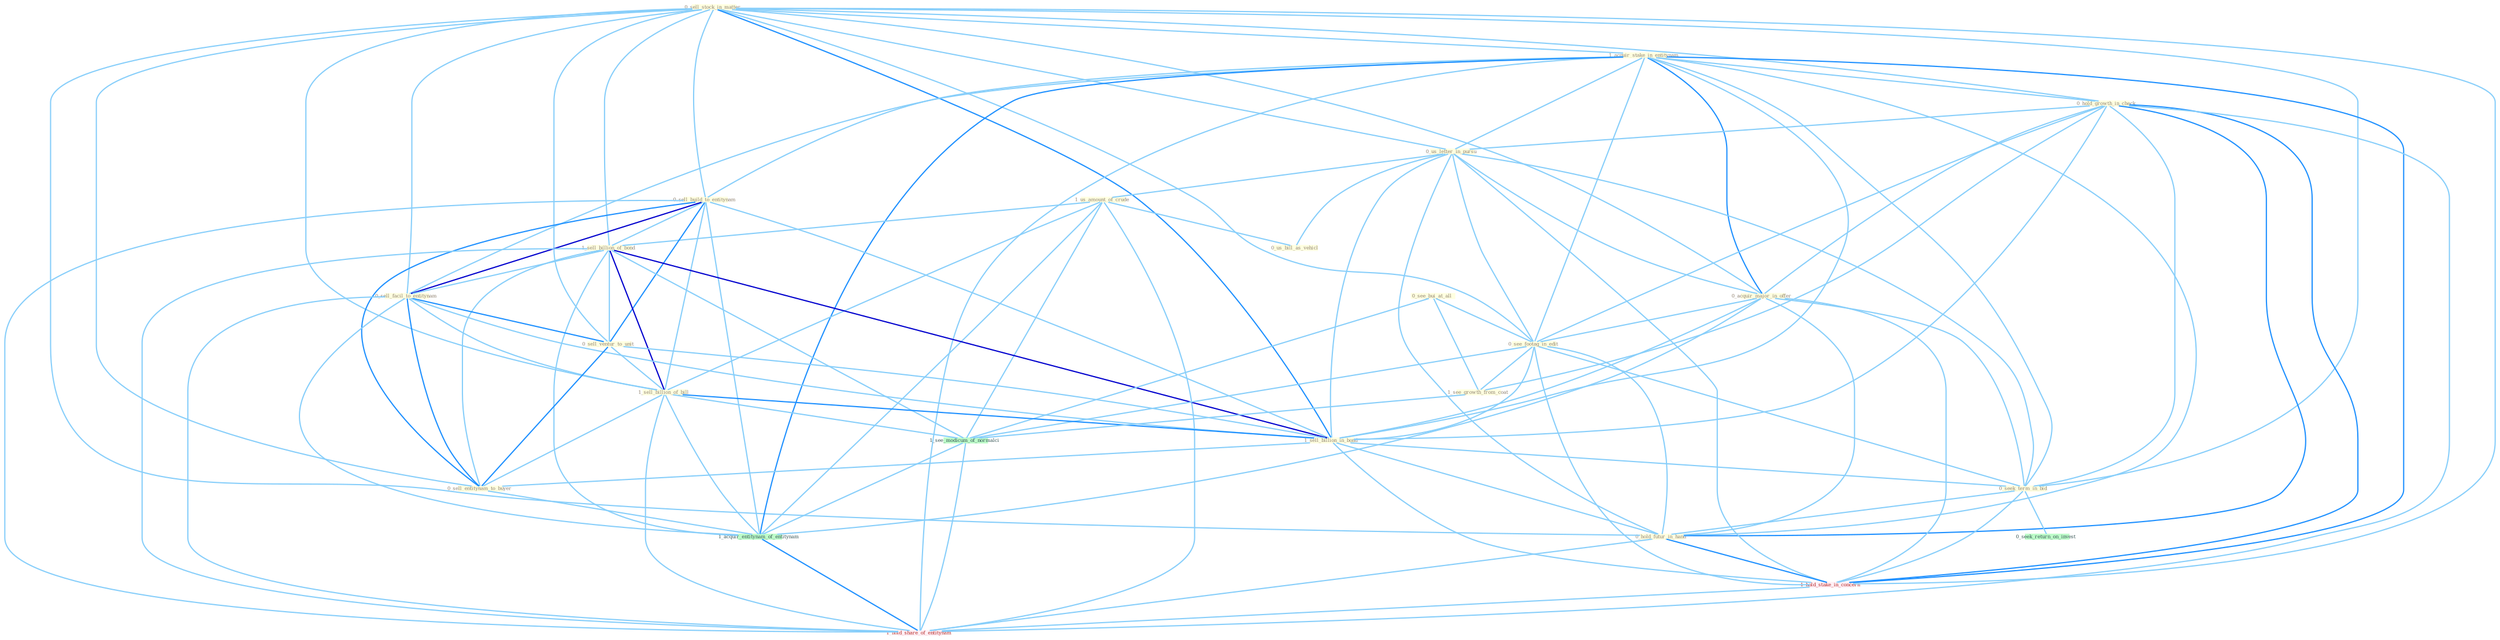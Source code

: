Graph G{ 
    node
    [shape=polygon,style=filled,width=.5,height=.06,color="#BDFCC9",fixedsize=true,fontsize=4,
    fontcolor="#2f4f4f"];
    {node
    [color="#ffffe0", fontcolor="#8b7d6b"] "0_sell_stock_in_matter " "1_acquir_stake_in_entitynam " "0_hold_growth_in_check " "0_us_letter_in_pursu " "1_us_amount_of_crude " "0_sell_build_to_entitynam " "0_acquir_major_in_offer " "0_us_bill_as_vehicl " "1_sell_billion_of_bond " "0_sell_facil_to_entitynam " "0_sell_ventur_to_unit " "0_see_bui_at_all " "0_see_footag_in_edit " "1_sell_billion_of_bill " "1_see_growth_from_coat " "1_sell_billion_in_bond " "0_seek_term_in_bid " "0_sell_entitynam_to_buyer " "0_hold_futur_in_hand "}
{node [color="#fff0f5", fontcolor="#b22222"] "1_hold_stake_in_concern " "1_hold_share_of_entitynam "}
edge [color="#B0E2FF"];

	"0_sell_stock_in_matter " -- "1_acquir_stake_in_entitynam " [w="1", color="#87cefa" ];
	"0_sell_stock_in_matter " -- "0_hold_growth_in_check " [w="1", color="#87cefa" ];
	"0_sell_stock_in_matter " -- "0_us_letter_in_pursu " [w="1", color="#87cefa" ];
	"0_sell_stock_in_matter " -- "0_sell_build_to_entitynam " [w="1", color="#87cefa" ];
	"0_sell_stock_in_matter " -- "0_acquir_major_in_offer " [w="1", color="#87cefa" ];
	"0_sell_stock_in_matter " -- "1_sell_billion_of_bond " [w="1", color="#87cefa" ];
	"0_sell_stock_in_matter " -- "0_sell_facil_to_entitynam " [w="1", color="#87cefa" ];
	"0_sell_stock_in_matter " -- "0_sell_ventur_to_unit " [w="1", color="#87cefa" ];
	"0_sell_stock_in_matter " -- "0_see_footag_in_edit " [w="1", color="#87cefa" ];
	"0_sell_stock_in_matter " -- "1_sell_billion_of_bill " [w="1", color="#87cefa" ];
	"0_sell_stock_in_matter " -- "1_sell_billion_in_bond " [w="2", color="#1e90ff" , len=0.8];
	"0_sell_stock_in_matter " -- "0_seek_term_in_bid " [w="1", color="#87cefa" ];
	"0_sell_stock_in_matter " -- "0_sell_entitynam_to_buyer " [w="1", color="#87cefa" ];
	"0_sell_stock_in_matter " -- "0_hold_futur_in_hand " [w="1", color="#87cefa" ];
	"0_sell_stock_in_matter " -- "1_hold_stake_in_concern " [w="1", color="#87cefa" ];
	"1_acquir_stake_in_entitynam " -- "0_hold_growth_in_check " [w="1", color="#87cefa" ];
	"1_acquir_stake_in_entitynam " -- "0_us_letter_in_pursu " [w="1", color="#87cefa" ];
	"1_acquir_stake_in_entitynam " -- "0_sell_build_to_entitynam " [w="1", color="#87cefa" ];
	"1_acquir_stake_in_entitynam " -- "0_acquir_major_in_offer " [w="2", color="#1e90ff" , len=0.8];
	"1_acquir_stake_in_entitynam " -- "0_sell_facil_to_entitynam " [w="1", color="#87cefa" ];
	"1_acquir_stake_in_entitynam " -- "0_see_footag_in_edit " [w="1", color="#87cefa" ];
	"1_acquir_stake_in_entitynam " -- "1_sell_billion_in_bond " [w="1", color="#87cefa" ];
	"1_acquir_stake_in_entitynam " -- "0_seek_term_in_bid " [w="1", color="#87cefa" ];
	"1_acquir_stake_in_entitynam " -- "0_hold_futur_in_hand " [w="1", color="#87cefa" ];
	"1_acquir_stake_in_entitynam " -- "1_hold_stake_in_concern " [w="2", color="#1e90ff" , len=0.8];
	"1_acquir_stake_in_entitynam " -- "1_acquir_entitynam_of_entitynam " [w="2", color="#1e90ff" , len=0.8];
	"1_acquir_stake_in_entitynam " -- "1_hold_share_of_entitynam " [w="1", color="#87cefa" ];
	"0_hold_growth_in_check " -- "0_us_letter_in_pursu " [w="1", color="#87cefa" ];
	"0_hold_growth_in_check " -- "0_acquir_major_in_offer " [w="1", color="#87cefa" ];
	"0_hold_growth_in_check " -- "0_see_footag_in_edit " [w="1", color="#87cefa" ];
	"0_hold_growth_in_check " -- "1_see_growth_from_coat " [w="1", color="#87cefa" ];
	"0_hold_growth_in_check " -- "1_sell_billion_in_bond " [w="1", color="#87cefa" ];
	"0_hold_growth_in_check " -- "0_seek_term_in_bid " [w="1", color="#87cefa" ];
	"0_hold_growth_in_check " -- "0_hold_futur_in_hand " [w="2", color="#1e90ff" , len=0.8];
	"0_hold_growth_in_check " -- "1_hold_stake_in_concern " [w="2", color="#1e90ff" , len=0.8];
	"0_hold_growth_in_check " -- "1_hold_share_of_entitynam " [w="1", color="#87cefa" ];
	"0_us_letter_in_pursu " -- "1_us_amount_of_crude " [w="1", color="#87cefa" ];
	"0_us_letter_in_pursu " -- "0_acquir_major_in_offer " [w="1", color="#87cefa" ];
	"0_us_letter_in_pursu " -- "0_us_bill_as_vehicl " [w="1", color="#87cefa" ];
	"0_us_letter_in_pursu " -- "0_see_footag_in_edit " [w="1", color="#87cefa" ];
	"0_us_letter_in_pursu " -- "1_sell_billion_in_bond " [w="1", color="#87cefa" ];
	"0_us_letter_in_pursu " -- "0_seek_term_in_bid " [w="1", color="#87cefa" ];
	"0_us_letter_in_pursu " -- "0_hold_futur_in_hand " [w="1", color="#87cefa" ];
	"0_us_letter_in_pursu " -- "1_hold_stake_in_concern " [w="1", color="#87cefa" ];
	"1_us_amount_of_crude " -- "0_us_bill_as_vehicl " [w="1", color="#87cefa" ];
	"1_us_amount_of_crude " -- "1_sell_billion_of_bond " [w="1", color="#87cefa" ];
	"1_us_amount_of_crude " -- "1_sell_billion_of_bill " [w="1", color="#87cefa" ];
	"1_us_amount_of_crude " -- "1_see_modicum_of_normalci " [w="1", color="#87cefa" ];
	"1_us_amount_of_crude " -- "1_acquir_entitynam_of_entitynam " [w="1", color="#87cefa" ];
	"1_us_amount_of_crude " -- "1_hold_share_of_entitynam " [w="1", color="#87cefa" ];
	"0_sell_build_to_entitynam " -- "1_sell_billion_of_bond " [w="1", color="#87cefa" ];
	"0_sell_build_to_entitynam " -- "0_sell_facil_to_entitynam " [w="3", color="#0000cd" , len=0.6];
	"0_sell_build_to_entitynam " -- "0_sell_ventur_to_unit " [w="2", color="#1e90ff" , len=0.8];
	"0_sell_build_to_entitynam " -- "1_sell_billion_of_bill " [w="1", color="#87cefa" ];
	"0_sell_build_to_entitynam " -- "1_sell_billion_in_bond " [w="1", color="#87cefa" ];
	"0_sell_build_to_entitynam " -- "0_sell_entitynam_to_buyer " [w="2", color="#1e90ff" , len=0.8];
	"0_sell_build_to_entitynam " -- "1_acquir_entitynam_of_entitynam " [w="1", color="#87cefa" ];
	"0_sell_build_to_entitynam " -- "1_hold_share_of_entitynam " [w="1", color="#87cefa" ];
	"0_acquir_major_in_offer " -- "0_see_footag_in_edit " [w="1", color="#87cefa" ];
	"0_acquir_major_in_offer " -- "1_sell_billion_in_bond " [w="1", color="#87cefa" ];
	"0_acquir_major_in_offer " -- "0_seek_term_in_bid " [w="1", color="#87cefa" ];
	"0_acquir_major_in_offer " -- "0_hold_futur_in_hand " [w="1", color="#87cefa" ];
	"0_acquir_major_in_offer " -- "1_hold_stake_in_concern " [w="1", color="#87cefa" ];
	"0_acquir_major_in_offer " -- "1_acquir_entitynam_of_entitynam " [w="1", color="#87cefa" ];
	"1_sell_billion_of_bond " -- "0_sell_facil_to_entitynam " [w="1", color="#87cefa" ];
	"1_sell_billion_of_bond " -- "0_sell_ventur_to_unit " [w="1", color="#87cefa" ];
	"1_sell_billion_of_bond " -- "1_sell_billion_of_bill " [w="3", color="#0000cd" , len=0.6];
	"1_sell_billion_of_bond " -- "1_sell_billion_in_bond " [w="3", color="#0000cd" , len=0.6];
	"1_sell_billion_of_bond " -- "0_sell_entitynam_to_buyer " [w="1", color="#87cefa" ];
	"1_sell_billion_of_bond " -- "1_see_modicum_of_normalci " [w="1", color="#87cefa" ];
	"1_sell_billion_of_bond " -- "1_acquir_entitynam_of_entitynam " [w="1", color="#87cefa" ];
	"1_sell_billion_of_bond " -- "1_hold_share_of_entitynam " [w="1", color="#87cefa" ];
	"0_sell_facil_to_entitynam " -- "0_sell_ventur_to_unit " [w="2", color="#1e90ff" , len=0.8];
	"0_sell_facil_to_entitynam " -- "1_sell_billion_of_bill " [w="1", color="#87cefa" ];
	"0_sell_facil_to_entitynam " -- "1_sell_billion_in_bond " [w="1", color="#87cefa" ];
	"0_sell_facil_to_entitynam " -- "0_sell_entitynam_to_buyer " [w="2", color="#1e90ff" , len=0.8];
	"0_sell_facil_to_entitynam " -- "1_acquir_entitynam_of_entitynam " [w="1", color="#87cefa" ];
	"0_sell_facil_to_entitynam " -- "1_hold_share_of_entitynam " [w="1", color="#87cefa" ];
	"0_sell_ventur_to_unit " -- "1_sell_billion_of_bill " [w="1", color="#87cefa" ];
	"0_sell_ventur_to_unit " -- "1_sell_billion_in_bond " [w="1", color="#87cefa" ];
	"0_sell_ventur_to_unit " -- "0_sell_entitynam_to_buyer " [w="2", color="#1e90ff" , len=0.8];
	"0_see_bui_at_all " -- "0_see_footag_in_edit " [w="1", color="#87cefa" ];
	"0_see_bui_at_all " -- "1_see_growth_from_coat " [w="1", color="#87cefa" ];
	"0_see_bui_at_all " -- "1_see_modicum_of_normalci " [w="1", color="#87cefa" ];
	"0_see_footag_in_edit " -- "1_see_growth_from_coat " [w="1", color="#87cefa" ];
	"0_see_footag_in_edit " -- "1_sell_billion_in_bond " [w="1", color="#87cefa" ];
	"0_see_footag_in_edit " -- "0_seek_term_in_bid " [w="1", color="#87cefa" ];
	"0_see_footag_in_edit " -- "0_hold_futur_in_hand " [w="1", color="#87cefa" ];
	"0_see_footag_in_edit " -- "1_hold_stake_in_concern " [w="1", color="#87cefa" ];
	"0_see_footag_in_edit " -- "1_see_modicum_of_normalci " [w="1", color="#87cefa" ];
	"1_sell_billion_of_bill " -- "1_sell_billion_in_bond " [w="2", color="#1e90ff" , len=0.8];
	"1_sell_billion_of_bill " -- "0_sell_entitynam_to_buyer " [w="1", color="#87cefa" ];
	"1_sell_billion_of_bill " -- "1_see_modicum_of_normalci " [w="1", color="#87cefa" ];
	"1_sell_billion_of_bill " -- "1_acquir_entitynam_of_entitynam " [w="1", color="#87cefa" ];
	"1_sell_billion_of_bill " -- "1_hold_share_of_entitynam " [w="1", color="#87cefa" ];
	"1_see_growth_from_coat " -- "1_see_modicum_of_normalci " [w="1", color="#87cefa" ];
	"1_sell_billion_in_bond " -- "0_seek_term_in_bid " [w="1", color="#87cefa" ];
	"1_sell_billion_in_bond " -- "0_sell_entitynam_to_buyer " [w="1", color="#87cefa" ];
	"1_sell_billion_in_bond " -- "0_hold_futur_in_hand " [w="1", color="#87cefa" ];
	"1_sell_billion_in_bond " -- "1_hold_stake_in_concern " [w="1", color="#87cefa" ];
	"0_seek_term_in_bid " -- "0_hold_futur_in_hand " [w="1", color="#87cefa" ];
	"0_seek_term_in_bid " -- "1_hold_stake_in_concern " [w="1", color="#87cefa" ];
	"0_seek_term_in_bid " -- "0_seek_return_on_invest " [w="1", color="#87cefa" ];
	"0_sell_entitynam_to_buyer " -- "1_acquir_entitynam_of_entitynam " [w="1", color="#87cefa" ];
	"0_hold_futur_in_hand " -- "1_hold_stake_in_concern " [w="2", color="#1e90ff" , len=0.8];
	"0_hold_futur_in_hand " -- "1_hold_share_of_entitynam " [w="1", color="#87cefa" ];
	"1_hold_stake_in_concern " -- "1_hold_share_of_entitynam " [w="1", color="#87cefa" ];
	"1_see_modicum_of_normalci " -- "1_acquir_entitynam_of_entitynam " [w="1", color="#87cefa" ];
	"1_see_modicum_of_normalci " -- "1_hold_share_of_entitynam " [w="1", color="#87cefa" ];
	"1_acquir_entitynam_of_entitynam " -- "1_hold_share_of_entitynam " [w="2", color="#1e90ff" , len=0.8];
}